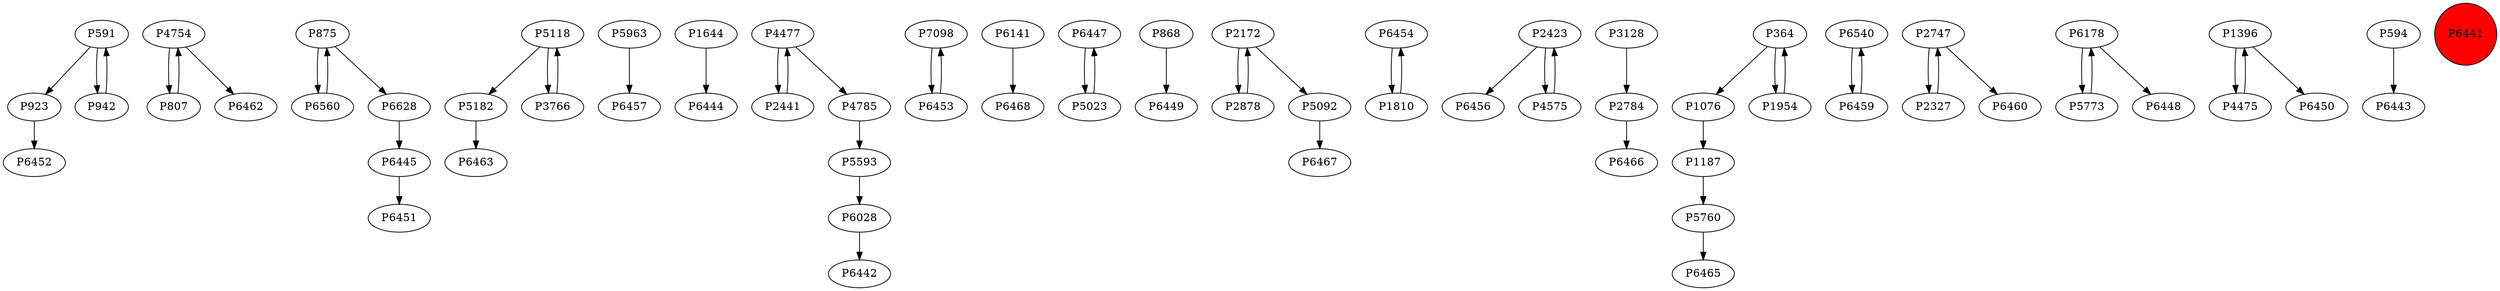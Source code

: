 digraph {
	P923 -> P6452
	P4754 -> P807
	P875 -> P6560
	P5118 -> P5182
	P5963 -> P6457
	P1644 -> P6444
	P6445 -> P6451
	P807 -> P4754
	P6028 -> P6442
	P4477 -> P2441
	P591 -> P942
	P591 -> P923
	P7098 -> P6453
	P6141 -> P6468
	P6628 -> P6445
	P942 -> P591
	P6447 -> P5023
	P5593 -> P6028
	P4477 -> P4785
	P3766 -> P5118
	P6560 -> P875
	P868 -> P6449
	P2172 -> P2878
	P6454 -> P1810
	P2441 -> P4477
	P5182 -> P6463
	P2423 -> P6456
	P5023 -> P6447
	P2172 -> P5092
	P2784 -> P6466
	P364 -> P1076
	P1954 -> P364
	P1187 -> P5760
	P4575 -> P2423
	P6540 -> P6459
	P2747 -> P2327
	P6459 -> P6540
	P6178 -> P5773
	P875 -> P6628
	P2327 -> P2747
	P4785 -> P5593
	P364 -> P1954
	P4754 -> P6462
	P5773 -> P6178
	P1396 -> P4475
	P6178 -> P6448
	P2878 -> P2172
	P3128 -> P2784
	P5118 -> P3766
	P1396 -> P6450
	P1810 -> P6454
	P2747 -> P6460
	P5760 -> P6465
	P6453 -> P7098
	P2423 -> P4575
	P5092 -> P6467
	P4475 -> P1396
	P1076 -> P1187
	P594 -> P6443
	P6441 [shape=circle]
	P6441 [style=filled]
	P6441 [fillcolor=red]
}
